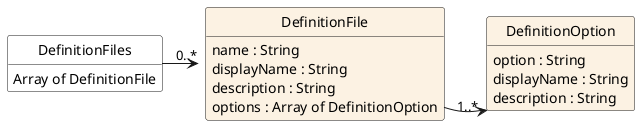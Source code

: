 @startuml
hide circle
hide methods
hide stereotype
show <<Enumeration>> stereotype
skinparam class {
   BackgroundColor<<Enumeration>> #E6F5F7
   BackgroundColor<<Ref>> #FFFFE0
   BackgroundColor<<Pivot>> #FFFFFFF
   BackgroundColor #FCF2E3
}

class DefinitionFile{
   name : String
   displayName : String
   description : String
   options : Array of DefinitionOption
}

class DefinitionOption {
   option : String
   displayName : String
   description : String
}

class DefinitionFiles <<pivot>>{
   Array of DefinitionFile
}
DefinitionFiles -right-> "0..*" DefinitionFile
DefinitionFile::options -right-> "1..*" DefinitionOption

@enduml
